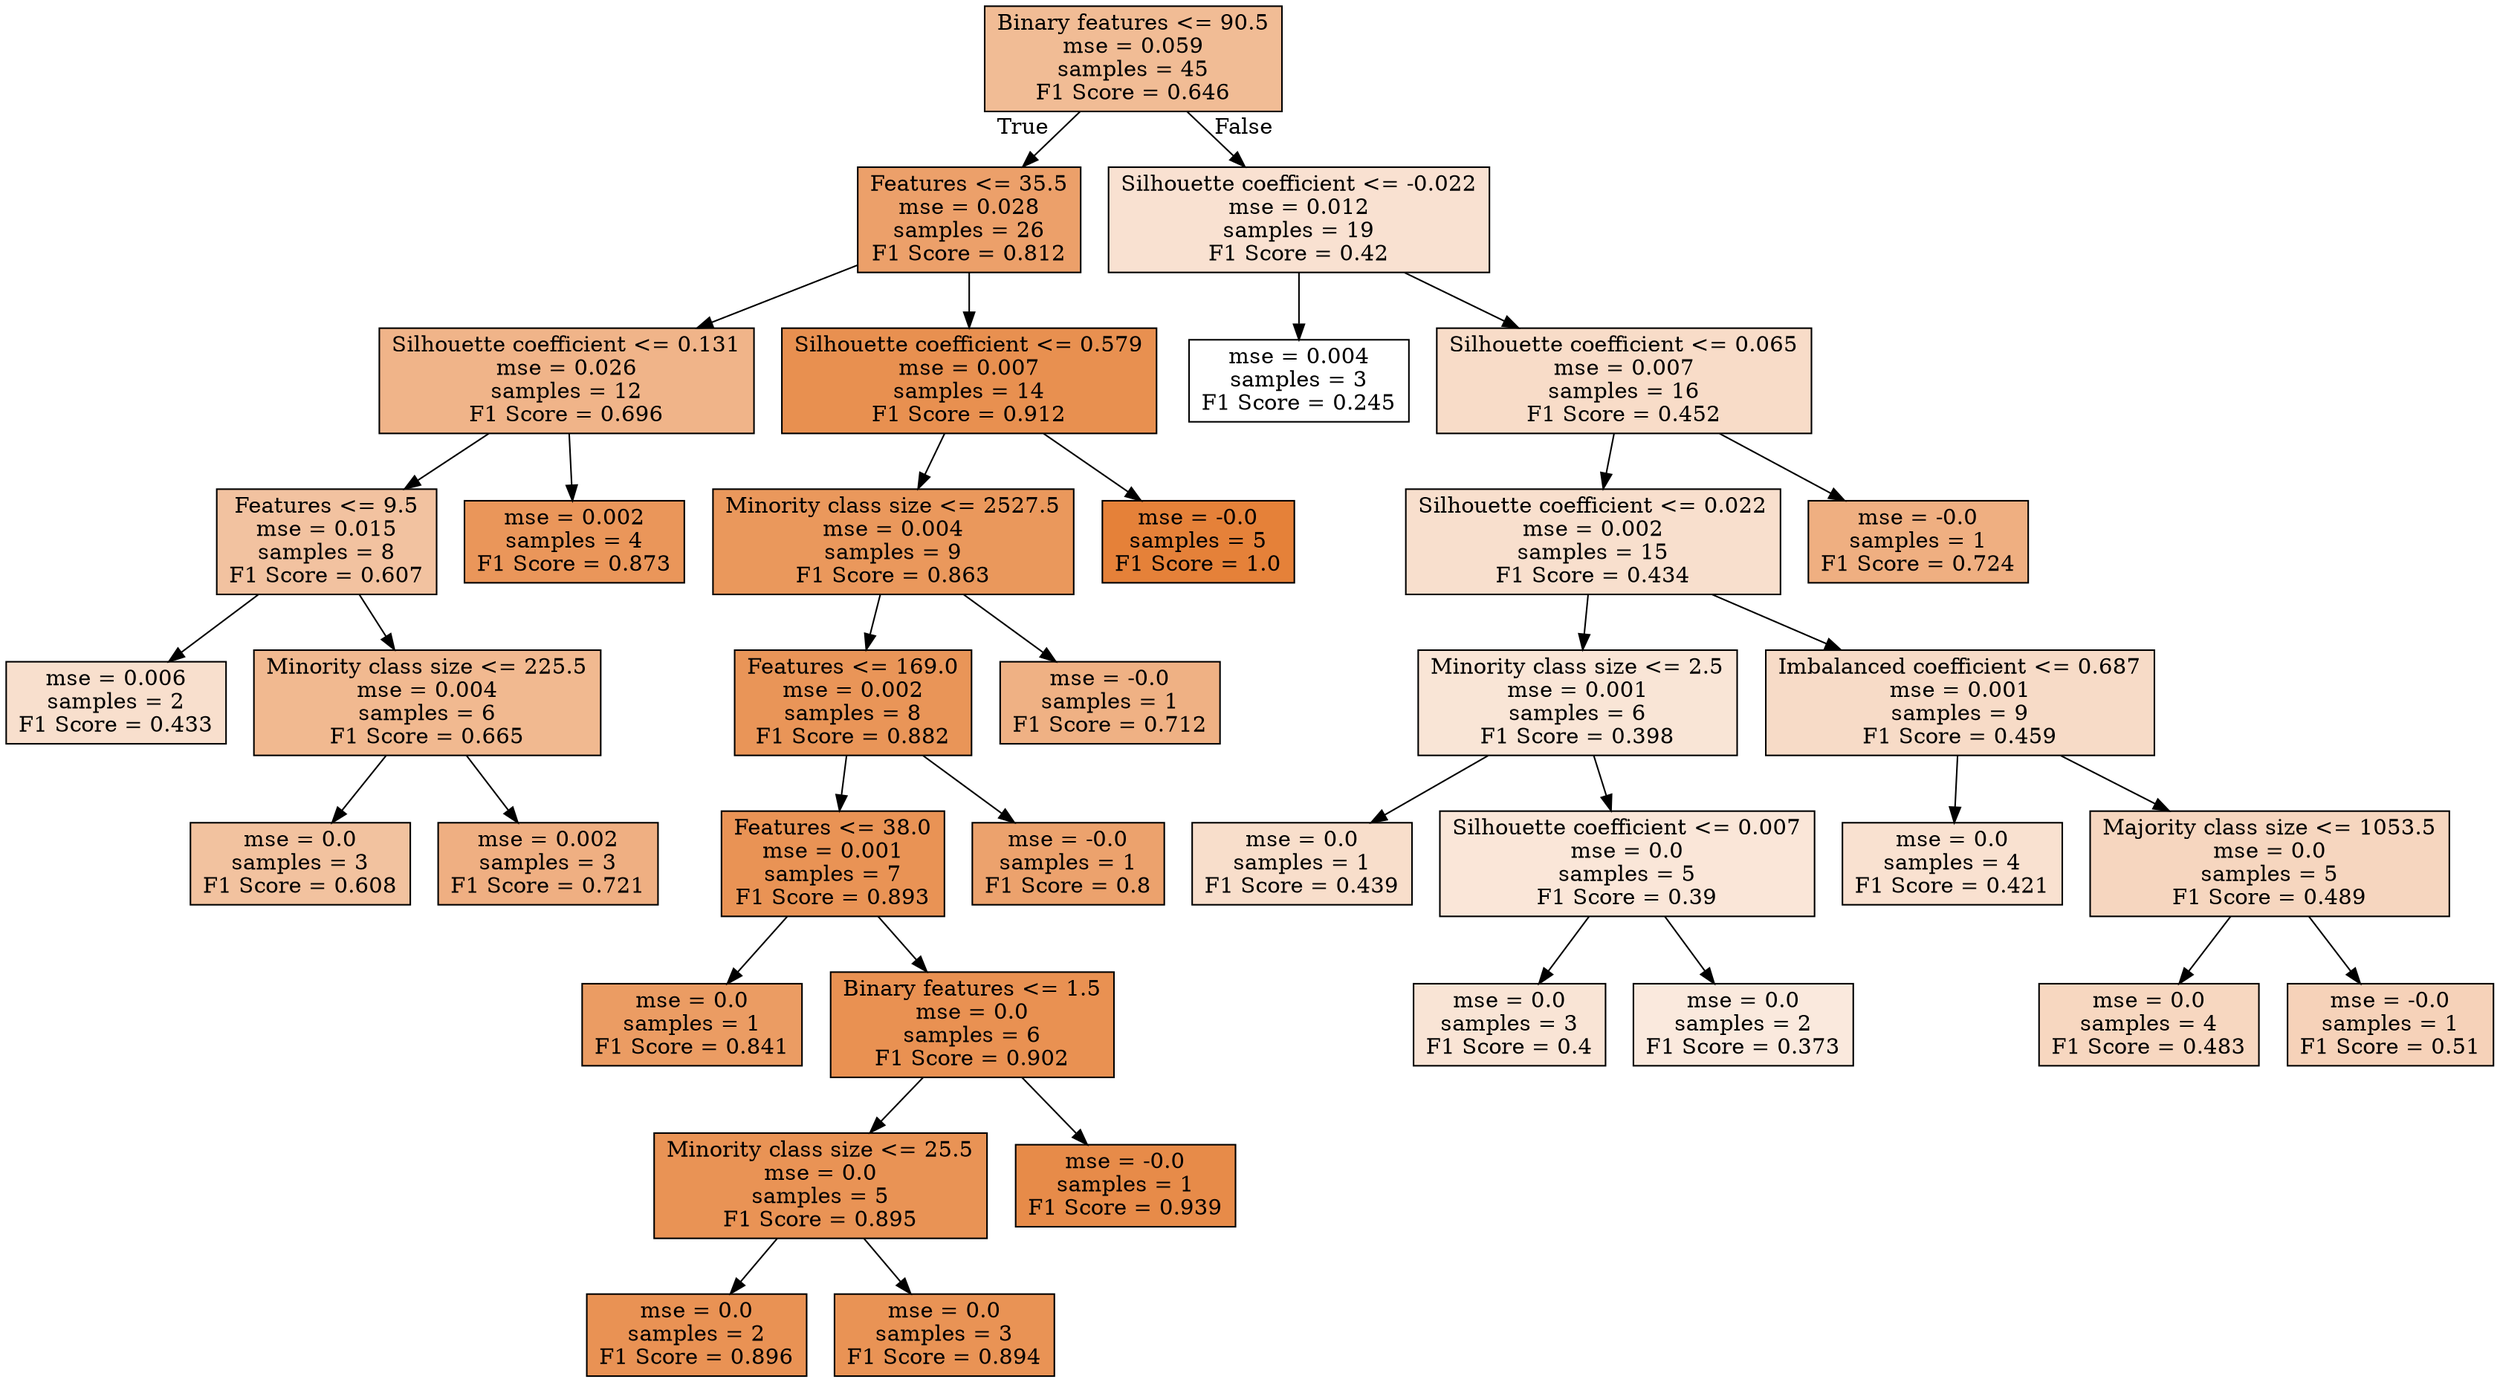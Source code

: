 digraph Tree {
node [shape=box, style="filled", color="black"] ;
0 [label="Binary features <= 90.5\nmse = 0.059\nsamples = 45\nF1 Score = 0.646", fillcolor="#e5813988"] ;
1 [label="Features <= 35.5\nmse = 0.028\nsamples = 26\nF1 Score = 0.812", fillcolor="#e58139c0"] ;
0 -> 1 [labeldistance=2.5, labelangle=45, headlabel="True"] ;
2 [label="Silhouette coefficient <= 0.131\nmse = 0.026\nsamples = 12\nF1 Score = 0.696", fillcolor="#e5813998"] ;
1 -> 2 ;
3 [label="Features <= 9.5\nmse = 0.015\nsamples = 8\nF1 Score = 0.607", fillcolor="#e581397a"] ;
2 -> 3 ;
4 [label="mse = 0.006\nsamples = 2\nF1 Score = 0.433", fillcolor="#e5813940"] ;
3 -> 4 ;
5 [label="Minority class size <= 225.5\nmse = 0.004\nsamples = 6\nF1 Score = 0.665", fillcolor="#e581398e"] ;
3 -> 5 ;
6 [label="mse = 0.0\nsamples = 3\nF1 Score = 0.608", fillcolor="#e581397b"] ;
5 -> 6 ;
7 [label="mse = 0.002\nsamples = 3\nF1 Score = 0.721", fillcolor="#e58139a1"] ;
5 -> 7 ;
8 [label="mse = 0.002\nsamples = 4\nF1 Score = 0.873", fillcolor="#e58139d4"] ;
2 -> 8 ;
9 [label="Silhouette coefficient <= 0.579\nmse = 0.007\nsamples = 14\nF1 Score = 0.912", fillcolor="#e58139e1"] ;
1 -> 9 ;
10 [label="Minority class size <= 2527.5\nmse = 0.004\nsamples = 9\nF1 Score = 0.863", fillcolor="#e58139d1"] ;
9 -> 10 ;
11 [label="Features <= 169.0\nmse = 0.002\nsamples = 8\nF1 Score = 0.882", fillcolor="#e58139d7"] ;
10 -> 11 ;
12 [label="Features <= 38.0\nmse = 0.001\nsamples = 7\nF1 Score = 0.893", fillcolor="#e58139db"] ;
11 -> 12 ;
13 [label="mse = 0.0\nsamples = 1\nF1 Score = 0.841", fillcolor="#e58139c9"] ;
12 -> 13 ;
14 [label="Binary features <= 1.5\nmse = 0.0\nsamples = 6\nF1 Score = 0.902", fillcolor="#e58139de"] ;
12 -> 14 ;
15 [label="Minority class size <= 25.5\nmse = 0.0\nsamples = 5\nF1 Score = 0.895", fillcolor="#e58139db"] ;
14 -> 15 ;
16 [label="mse = 0.0\nsamples = 2\nF1 Score = 0.896", fillcolor="#e58139dc"] ;
15 -> 16 ;
17 [label="mse = 0.0\nsamples = 3\nF1 Score = 0.894", fillcolor="#e58139db"] ;
15 -> 17 ;
18 [label="mse = -0.0\nsamples = 1\nF1 Score = 0.939", fillcolor="#e58139ea"] ;
14 -> 18 ;
19 [label="mse = -0.0\nsamples = 1\nF1 Score = 0.8", fillcolor="#e58139bb"] ;
11 -> 19 ;
20 [label="mse = -0.0\nsamples = 1\nF1 Score = 0.712", fillcolor="#e581399e"] ;
10 -> 20 ;
21 [label="mse = -0.0\nsamples = 5\nF1 Score = 1.0", fillcolor="#e58139ff"] ;
9 -> 21 ;
22 [label="Silhouette coefficient <= -0.022\nmse = 0.012\nsamples = 19\nF1 Score = 0.42", fillcolor="#e581393b"] ;
0 -> 22 [labeldistance=2.5, labelangle=-45, headlabel="False"] ;
23 [label="mse = 0.004\nsamples = 3\nF1 Score = 0.245", fillcolor="#e5813900"] ;
22 -> 23 ;
24 [label="Silhouette coefficient <= 0.065\nmse = 0.007\nsamples = 16\nF1 Score = 0.452", fillcolor="#e5813946"] ;
22 -> 24 ;
25 [label="Silhouette coefficient <= 0.022\nmse = 0.002\nsamples = 15\nF1 Score = 0.434", fillcolor="#e5813940"] ;
24 -> 25 ;
26 [label="Minority class size <= 2.5\nmse = 0.001\nsamples = 6\nF1 Score = 0.398", fillcolor="#e5813934"] ;
25 -> 26 ;
27 [label="mse = 0.0\nsamples = 1\nF1 Score = 0.439", fillcolor="#e5813942"] ;
26 -> 27 ;
28 [label="Silhouette coefficient <= 0.007\nmse = 0.0\nsamples = 5\nF1 Score = 0.39", fillcolor="#e5813931"] ;
26 -> 28 ;
29 [label="mse = 0.0\nsamples = 3\nF1 Score = 0.4", fillcolor="#e5813935"] ;
28 -> 29 ;
30 [label="mse = 0.0\nsamples = 2\nF1 Score = 0.373", fillcolor="#e581392b"] ;
28 -> 30 ;
31 [label="Imbalanced coefficient <= 0.687\nmse = 0.001\nsamples = 9\nF1 Score = 0.459", fillcolor="#e5813948"] ;
25 -> 31 ;
32 [label="mse = 0.0\nsamples = 4\nF1 Score = 0.421", fillcolor="#e581393c"] ;
31 -> 32 ;
33 [label="Majority class size <= 1053.5\nmse = 0.0\nsamples = 5\nF1 Score = 0.489", fillcolor="#e5813952"] ;
31 -> 33 ;
34 [label="mse = 0.0\nsamples = 4\nF1 Score = 0.483", fillcolor="#e5813950"] ;
33 -> 34 ;
35 [label="mse = -0.0\nsamples = 1\nF1 Score = 0.51", fillcolor="#e581395a"] ;
33 -> 35 ;
36 [label="mse = -0.0\nsamples = 1\nF1 Score = 0.724", fillcolor="#e58139a2"] ;
24 -> 36 ;
}